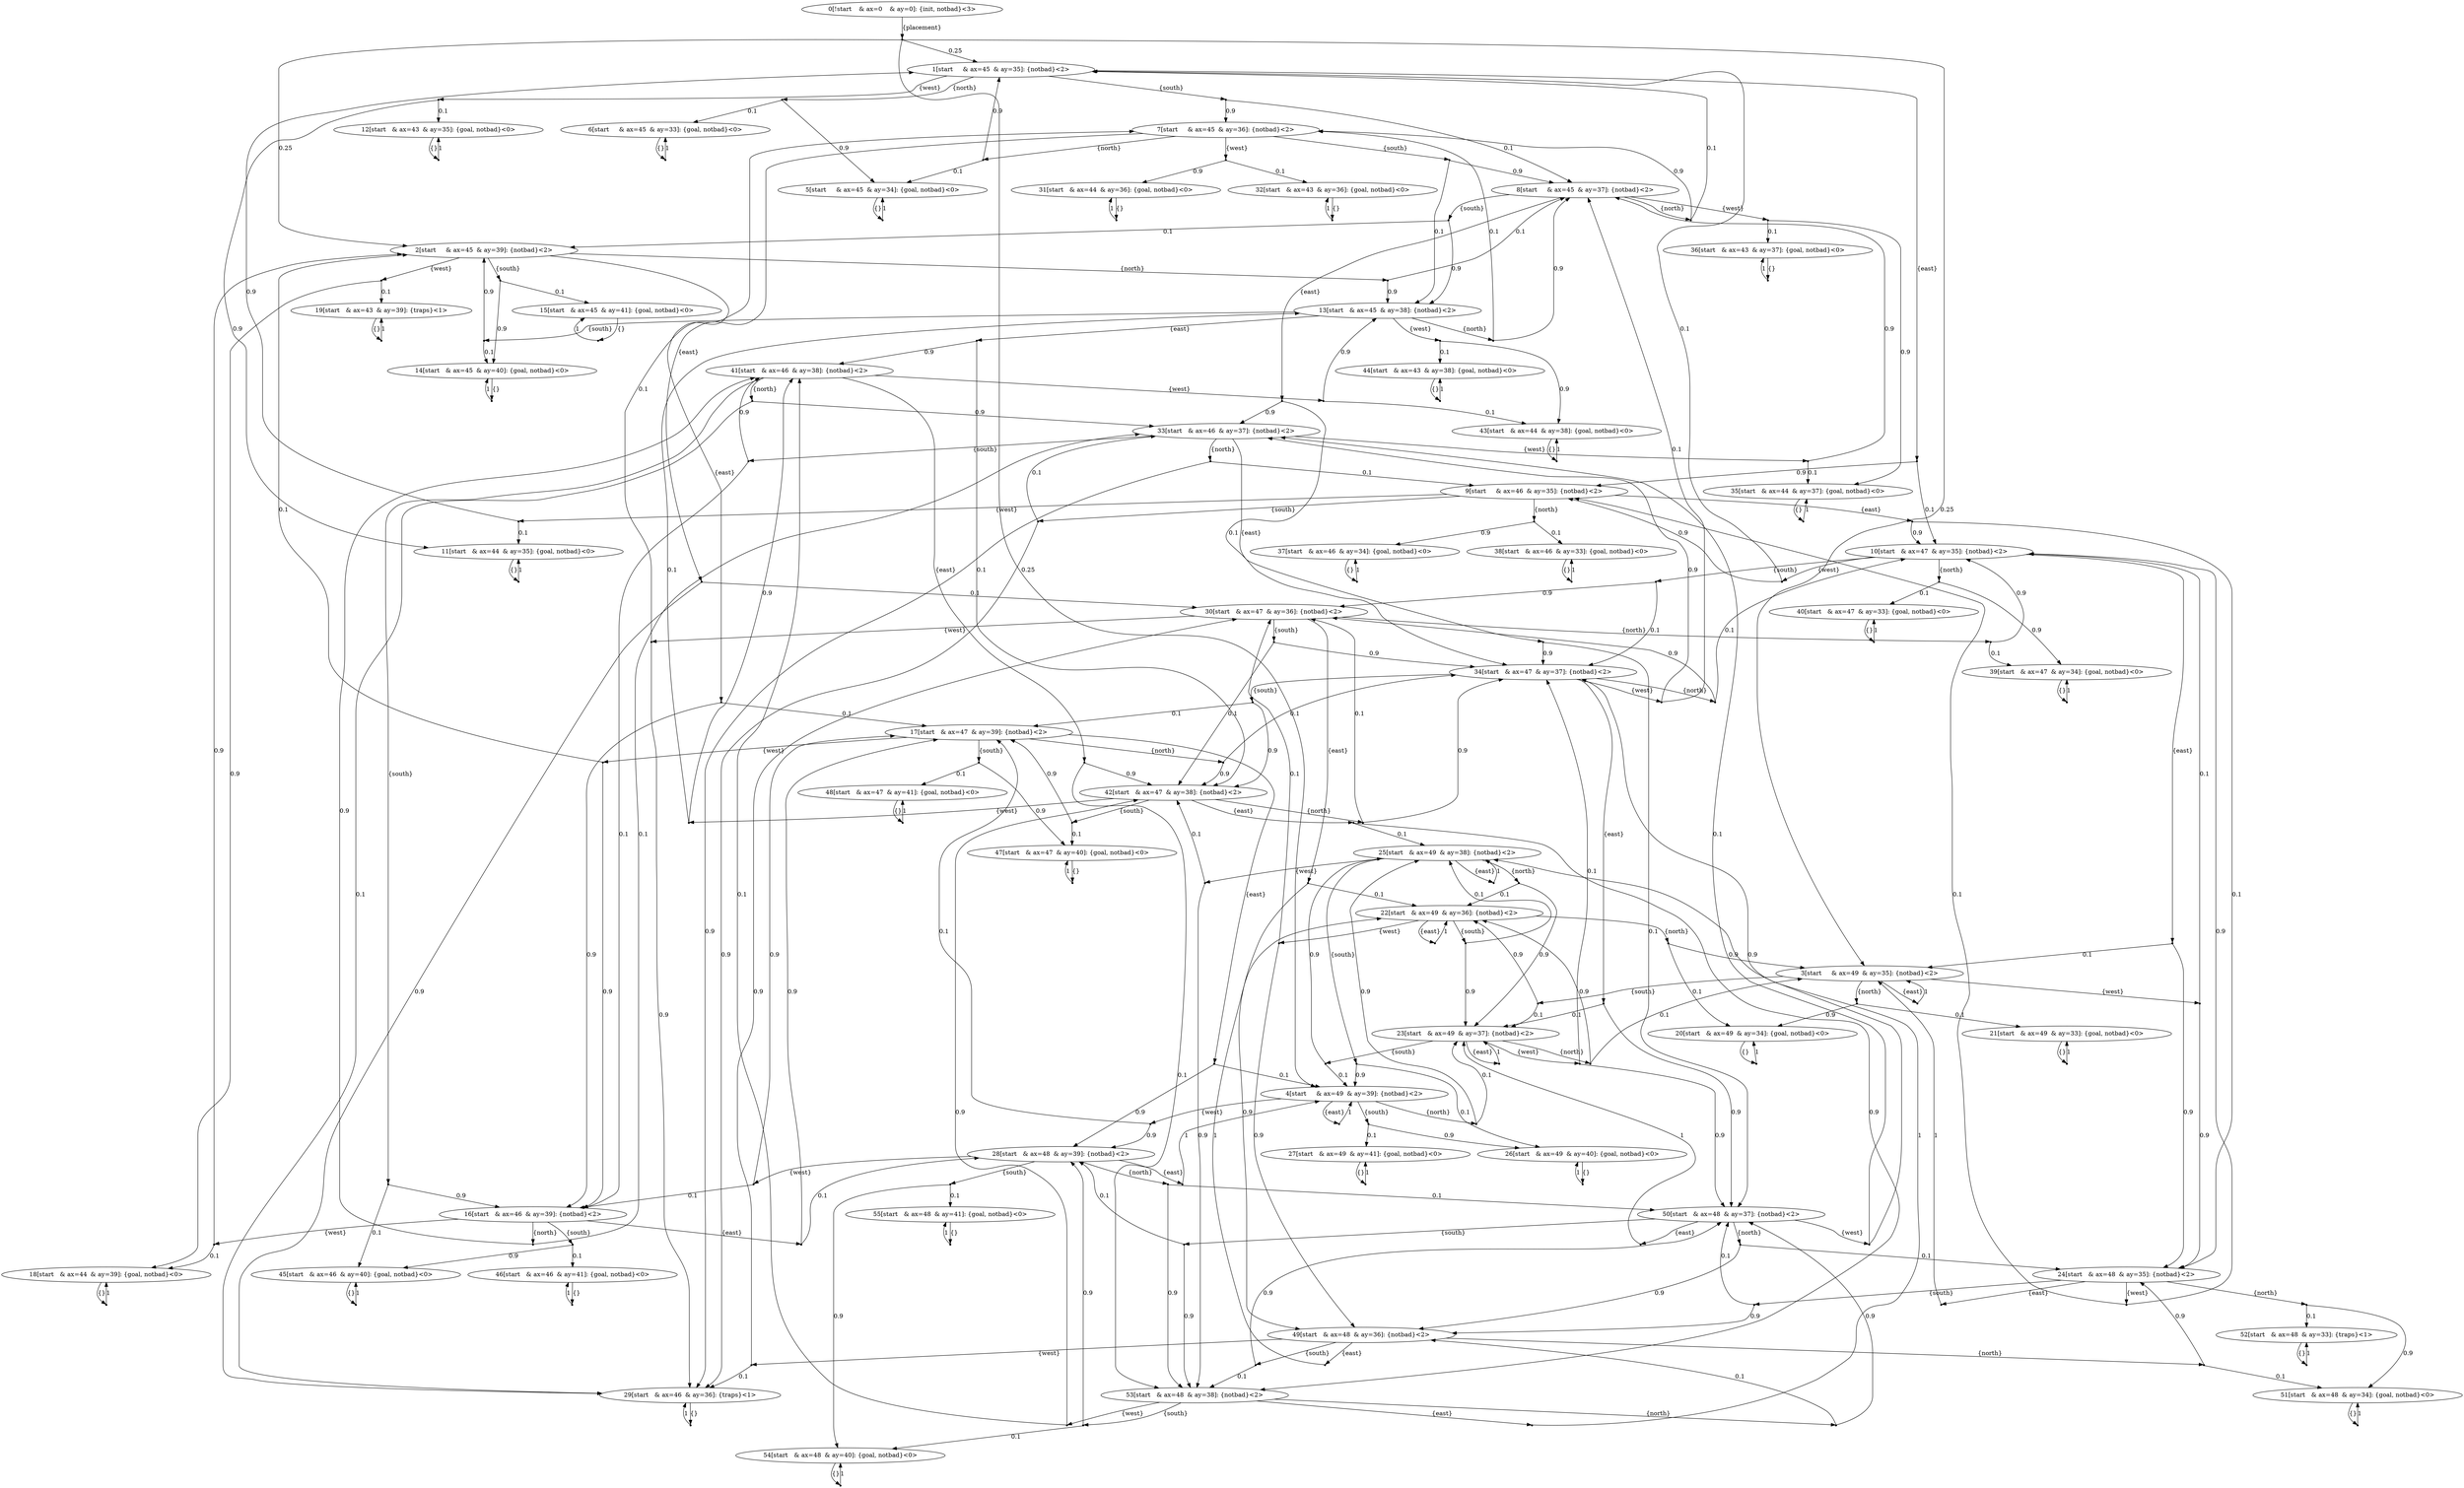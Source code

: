 digraph model {
	0 [ label = "0[!start	& ax=0	& ay=0]: {init, notbad}<3>" ];
	1 [ label = "1[start	& ax=45	& ay=35]: {notbad}<2>" ];
	2 [ label = "2[start	& ax=45	& ay=39]: {notbad}<2>" ];
	3 [ label = "3[start	& ax=49	& ay=35]: {notbad}<2>" ];
	4 [ label = "4[start	& ax=49	& ay=39]: {notbad}<2>" ];
	5 [ label = "5[start	& ax=45	& ay=34]: {goal, notbad}<0>" ];
	6 [ label = "6[start	& ax=45	& ay=33]: {goal, notbad}<0>" ];
	7 [ label = "7[start	& ax=45	& ay=36]: {notbad}<2>" ];
	8 [ label = "8[start	& ax=45	& ay=37]: {notbad}<2>" ];
	9 [ label = "9[start	& ax=46	& ay=35]: {notbad}<2>" ];
	10 [ label = "10[start	& ax=47	& ay=35]: {notbad}<2>" ];
	11 [ label = "11[start	& ax=44	& ay=35]: {goal, notbad}<0>" ];
	12 [ label = "12[start	& ax=43	& ay=35]: {goal, notbad}<0>" ];
	13 [ label = "13[start	& ax=45	& ay=38]: {notbad}<2>" ];
	14 [ label = "14[start	& ax=45	& ay=40]: {goal, notbad}<0>" ];
	15 [ label = "15[start	& ax=45	& ay=41]: {goal, notbad}<0>" ];
	16 [ label = "16[start	& ax=46	& ay=39]: {notbad}<2>" ];
	17 [ label = "17[start	& ax=47	& ay=39]: {notbad}<2>" ];
	18 [ label = "18[start	& ax=44	& ay=39]: {goal, notbad}<0>" ];
	19 [ label = "19[start	& ax=43	& ay=39]: {traps}<1>" ];
	20 [ label = "20[start	& ax=49	& ay=34]: {goal, notbad}<0>" ];
	21 [ label = "21[start	& ax=49	& ay=33]: {goal, notbad}<0>" ];
	22 [ label = "22[start	& ax=49	& ay=36]: {notbad}<2>" ];
	23 [ label = "23[start	& ax=49	& ay=37]: {notbad}<2>" ];
	24 [ label = "24[start	& ax=48	& ay=35]: {notbad}<2>" ];
	25 [ label = "25[start	& ax=49	& ay=38]: {notbad}<2>" ];
	26 [ label = "26[start	& ax=49	& ay=40]: {goal, notbad}<0>" ];
	27 [ label = "27[start	& ax=49	& ay=41]: {goal, notbad}<0>" ];
	28 [ label = "28[start	& ax=48	& ay=39]: {notbad}<2>" ];
	29 [ label = "29[start	& ax=46	& ay=36]: {traps}<1>" ];
	30 [ label = "30[start	& ax=47	& ay=36]: {notbad}<2>" ];
	31 [ label = "31[start	& ax=44	& ay=36]: {goal, notbad}<0>" ];
	32 [ label = "32[start	& ax=43	& ay=36]: {goal, notbad}<0>" ];
	33 [ label = "33[start	& ax=46	& ay=37]: {notbad}<2>" ];
	34 [ label = "34[start	& ax=47	& ay=37]: {notbad}<2>" ];
	35 [ label = "35[start	& ax=44	& ay=37]: {goal, notbad}<0>" ];
	36 [ label = "36[start	& ax=43	& ay=37]: {goal, notbad}<0>" ];
	37 [ label = "37[start	& ax=46	& ay=34]: {goal, notbad}<0>" ];
	38 [ label = "38[start	& ax=46	& ay=33]: {goal, notbad}<0>" ];
	39 [ label = "39[start	& ax=47	& ay=34]: {goal, notbad}<0>" ];
	40 [ label = "40[start	& ax=47	& ay=33]: {goal, notbad}<0>" ];
	41 [ label = "41[start	& ax=46	& ay=38]: {notbad}<2>" ];
	42 [ label = "42[start	& ax=47	& ay=38]: {notbad}<2>" ];
	43 [ label = "43[start	& ax=44	& ay=38]: {goal, notbad}<0>" ];
	44 [ label = "44[start	& ax=43	& ay=38]: {goal, notbad}<0>" ];
	45 [ label = "45[start	& ax=46	& ay=40]: {goal, notbad}<0>" ];
	46 [ label = "46[start	& ax=46	& ay=41]: {goal, notbad}<0>" ];
	47 [ label = "47[start	& ax=47	& ay=40]: {goal, notbad}<0>" ];
	48 [ label = "48[start	& ax=47	& ay=41]: {goal, notbad}<0>" ];
	49 [ label = "49[start	& ax=48	& ay=36]: {notbad}<2>" ];
	50 [ label = "50[start	& ax=48	& ay=37]: {notbad}<2>" ];
	51 [ label = "51[start	& ax=48	& ay=34]: {goal, notbad}<0>" ];
	52 [ label = "52[start	& ax=48	& ay=33]: {traps}<1>" ];
	53 [ label = "53[start	& ax=48	& ay=38]: {notbad}<2>" ];
	54 [ label = "54[start	& ax=48	& ay=40]: {goal, notbad}<0>" ];
	55 [ label = "55[start	& ax=48	& ay=41]: {goal, notbad}<0>" ];
	"0c0" [shape = "point"];
	0 -> "0c0" [ label = "{placement}"]
;
	"0c0" -> 1 [ label= "0.25" ];
	"0c0" -> 2 [ label= "0.25" ];
	"0c0" -> 3 [ label= "0.25" ];
	"0c0" -> 4 [ label= "0.25" ];
	"1c0" [shape = "point"];
	1 -> "1c0" [ label = "{north}"]
;
	"1c0" -> 5 [ label= "0.9" ];
	"1c0" -> 6 [ label= "0.1" ];
	"1c1" [shape = "point"];
	1 -> "1c1" [ label = "{south}"]
;
	"1c1" -> 7 [ label= "0.9" ];
	"1c1" -> 8 [ label= "0.1" ];
	"1c2" [shape = "point"];
	1 -> "1c2" [ label = "{east}"]
;
	"1c2" -> 9 [ label= "0.9" ];
	"1c2" -> 10 [ label= "0.1" ];
	"1c3" [shape = "point"];
	1 -> "1c3" [ label = "{west}"]
;
	"1c3" -> 11 [ label= "0.9" ];
	"1c3" -> 12 [ label= "0.1" ];
	"2c0" [shape = "point"];
	2 -> "2c0" [ label = "{north}"]
;
	"2c0" -> 8 [ label= "0.1" ];
	"2c0" -> 13 [ label= "0.9" ];
	"2c1" [shape = "point"];
	2 -> "2c1" [ label = "{south}"]
;
	"2c1" -> 14 [ label= "0.9" ];
	"2c1" -> 15 [ label= "0.1" ];
	"2c2" [shape = "point"];
	2 -> "2c2" [ label = "{east}"]
;
	"2c2" -> 16 [ label= "0.9" ];
	"2c2" -> 17 [ label= "0.1" ];
	"2c3" [shape = "point"];
	2 -> "2c3" [ label = "{west}"]
;
	"2c3" -> 18 [ label= "0.9" ];
	"2c3" -> 19 [ label= "0.1" ];
	"3c0" [shape = "point"];
	3 -> "3c0" [ label = "{north}"]
;
	"3c0" -> 20 [ label= "0.9" ];
	"3c0" -> 21 [ label= "0.1" ];
	"3c1" [shape = "point"];
	3 -> "3c1" [ label = "{south}"]
;
	"3c1" -> 22 [ label= "0.9" ];
	"3c1" -> 23 [ label= "0.1" ];
	"3c2" [shape = "point"];
	3 -> "3c2" [ label = "{east}"]
;
	"3c2" -> 3 [ label= "1" ];
	"3c3" [shape = "point"];
	3 -> "3c3" [ label = "{west}"]
;
	"3c3" -> 10 [ label= "0.1" ];
	"3c3" -> 24 [ label= "0.9" ];
	"4c0" [shape = "point"];
	4 -> "4c0" [ label = "{north}"]
;
	"4c0" -> 23 [ label= "0.1" ];
	"4c0" -> 25 [ label= "0.9" ];
	"4c1" [shape = "point"];
	4 -> "4c1" [ label = "{south}"]
;
	"4c1" -> 26 [ label= "0.9" ];
	"4c1" -> 27 [ label= "0.1" ];
	"4c2" [shape = "point"];
	4 -> "4c2" [ label = "{east}"]
;
	"4c2" -> 4 [ label= "1" ];
	"4c3" [shape = "point"];
	4 -> "4c3" [ label = "{west}"]
;
	"4c3" -> 17 [ label= "0.1" ];
	"4c3" -> 28 [ label= "0.9" ];
	"5c0" [shape = "point"];
	5 -> "5c0" [ label = "{}"]
;
	"5c0" -> 5 [ label= "1" ];
	"6c0" [shape = "point"];
	6 -> "6c0" [ label = "{}"]
;
	"6c0" -> 6 [ label= "1" ];
	"7c0" [shape = "point"];
	7 -> "7c0" [ label = "{north}"]
;
	"7c0" -> 1 [ label= "0.9" ];
	"7c0" -> 5 [ label= "0.1" ];
	"7c1" [shape = "point"];
	7 -> "7c1" [ label = "{south}"]
;
	"7c1" -> 8 [ label= "0.9" ];
	"7c1" -> 13 [ label= "0.1" ];
	"7c2" [shape = "point"];
	7 -> "7c2" [ label = "{east}"]
;
	"7c2" -> 29 [ label= "0.9" ];
	"7c2" -> 30 [ label= "0.1" ];
	"7c3" [shape = "point"];
	7 -> "7c3" [ label = "{west}"]
;
	"7c3" -> 31 [ label= "0.9" ];
	"7c3" -> 32 [ label= "0.1" ];
	"8c0" [shape = "point"];
	8 -> "8c0" [ label = "{north}"]
;
	"8c0" -> 1 [ label= "0.1" ];
	"8c0" -> 7 [ label= "0.9" ];
	"8c1" [shape = "point"];
	8 -> "8c1" [ label = "{south}"]
;
	"8c1" -> 2 [ label= "0.1" ];
	"8c1" -> 13 [ label= "0.9" ];
	"8c2" [shape = "point"];
	8 -> "8c2" [ label = "{east}"]
;
	"8c2" -> 33 [ label= "0.9" ];
	"8c2" -> 34 [ label= "0.1" ];
	"8c3" [shape = "point"];
	8 -> "8c3" [ label = "{west}"]
;
	"8c3" -> 35 [ label= "0.9" ];
	"8c3" -> 36 [ label= "0.1" ];
	"9c0" [shape = "point"];
	9 -> "9c0" [ label = "{north}"]
;
	"9c0" -> 37 [ label= "0.9" ];
	"9c0" -> 38 [ label= "0.1" ];
	"9c1" [shape = "point"];
	9 -> "9c1" [ label = "{south}"]
;
	"9c1" -> 29 [ label= "0.9" ];
	"9c1" -> 33 [ label= "0.1" ];
	"9c2" [shape = "point"];
	9 -> "9c2" [ label = "{east}"]
;
	"9c2" -> 10 [ label= "0.9" ];
	"9c2" -> 24 [ label= "0.1" ];
	"9c3" [shape = "point"];
	9 -> "9c3" [ label = "{west}"]
;
	"9c3" -> 1 [ label= "0.9" ];
	"9c3" -> 11 [ label= "0.1" ];
	"10c0" [shape = "point"];
	10 -> "10c0" [ label = "{north}"]
;
	"10c0" -> 39 [ label= "0.9" ];
	"10c0" -> 40 [ label= "0.1" ];
	"10c1" [shape = "point"];
	10 -> "10c1" [ label = "{south}"]
;
	"10c1" -> 30 [ label= "0.9" ];
	"10c1" -> 34 [ label= "0.1" ];
	"10c2" [shape = "point"];
	10 -> "10c2" [ label = "{east}"]
;
	"10c2" -> 3 [ label= "0.1" ];
	"10c2" -> 24 [ label= "0.9" ];
	"10c3" [shape = "point"];
	10 -> "10c3" [ label = "{west}"]
;
	"10c3" -> 1 [ label= "0.1" ];
	"10c3" -> 9 [ label= "0.9" ];
	"11c0" [shape = "point"];
	11 -> "11c0" [ label = "{}"]
;
	"11c0" -> 11 [ label= "1" ];
	"12c0" [shape = "point"];
	12 -> "12c0" [ label = "{}"]
;
	"12c0" -> 12 [ label= "1" ];
	"13c0" [shape = "point"];
	13 -> "13c0" [ label = "{north}"]
;
	"13c0" -> 7 [ label= "0.1" ];
	"13c0" -> 8 [ label= "0.9" ];
	"13c1" [shape = "point"];
	13 -> "13c1" [ label = "{south}"]
;
	"13c1" -> 2 [ label= "0.9" ];
	"13c1" -> 14 [ label= "0.1" ];
	"13c2" [shape = "point"];
	13 -> "13c2" [ label = "{east}"]
;
	"13c2" -> 41 [ label= "0.9" ];
	"13c2" -> 42 [ label= "0.1" ];
	"13c3" [shape = "point"];
	13 -> "13c3" [ label = "{west}"]
;
	"13c3" -> 43 [ label= "0.9" ];
	"13c3" -> 44 [ label= "0.1" ];
	"14c0" [shape = "point"];
	14 -> "14c0" [ label = "{}"]
;
	"14c0" -> 14 [ label= "1" ];
	"15c0" [shape = "point"];
	15 -> "15c0" [ label = "{}"]
;
	"15c0" -> 15 [ label= "1" ];
	"16c0" [shape = "point"];
	16 -> "16c0" [ label = "{north}"]
;
	"16c0" -> 33 [ label= "0.1" ];
	"16c0" -> 41 [ label= "0.9" ];
	"16c1" [shape = "point"];
	16 -> "16c1" [ label = "{south}"]
;
	"16c1" -> 45 [ label= "0.9" ];
	"16c1" -> 46 [ label= "0.1" ];
	"16c2" [shape = "point"];
	16 -> "16c2" [ label = "{east}"]
;
	"16c2" -> 17 [ label= "0.9" ];
	"16c2" -> 28 [ label= "0.1" ];
	"16c3" [shape = "point"];
	16 -> "16c3" [ label = "{west}"]
;
	"16c3" -> 2 [ label= "0.9" ];
	"16c3" -> 18 [ label= "0.1" ];
	"17c0" [shape = "point"];
	17 -> "17c0" [ label = "{north}"]
;
	"17c0" -> 34 [ label= "0.1" ];
	"17c0" -> 42 [ label= "0.9" ];
	"17c1" [shape = "point"];
	17 -> "17c1" [ label = "{south}"]
;
	"17c1" -> 47 [ label= "0.9" ];
	"17c1" -> 48 [ label= "0.1" ];
	"17c2" [shape = "point"];
	17 -> "17c2" [ label = "{east}"]
;
	"17c2" -> 4 [ label= "0.1" ];
	"17c2" -> 28 [ label= "0.9" ];
	"17c3" [shape = "point"];
	17 -> "17c3" [ label = "{west}"]
;
	"17c3" -> 2 [ label= "0.1" ];
	"17c3" -> 16 [ label= "0.9" ];
	"18c0" [shape = "point"];
	18 -> "18c0" [ label = "{}"]
;
	"18c0" -> 18 [ label= "1" ];
	"19c0" [shape = "point"];
	19 -> "19c0" [ label = "{}"]
;
	"19c0" -> 19 [ label= "1" ];
	"20c0" [shape = "point"];
	20 -> "20c0" [ label = "{}"]
;
	"20c0" -> 20 [ label= "1" ];
	"21c0" [shape = "point"];
	21 -> "21c0" [ label = "{}"]
;
	"21c0" -> 21 [ label= "1" ];
	"22c0" [shape = "point"];
	22 -> "22c0" [ label = "{north}"]
;
	"22c0" -> 3 [ label= "0.9" ];
	"22c0" -> 20 [ label= "0.1" ];
	"22c1" [shape = "point"];
	22 -> "22c1" [ label = "{south}"]
;
	"22c1" -> 23 [ label= "0.9" ];
	"22c1" -> 25 [ label= "0.1" ];
	"22c2" [shape = "point"];
	22 -> "22c2" [ label = "{east}"]
;
	"22c2" -> 22 [ label= "1" ];
	"22c3" [shape = "point"];
	22 -> "22c3" [ label = "{west}"]
;
	"22c3" -> 30 [ label= "0.1" ];
	"22c3" -> 49 [ label= "0.9" ];
	"23c0" [shape = "point"];
	23 -> "23c0" [ label = "{north}"]
;
	"23c0" -> 3 [ label= "0.1" ];
	"23c0" -> 22 [ label= "0.9" ];
	"23c1" [shape = "point"];
	23 -> "23c1" [ label = "{south}"]
;
	"23c1" -> 4 [ label= "0.1" ];
	"23c1" -> 25 [ label= "0.9" ];
	"23c2" [shape = "point"];
	23 -> "23c2" [ label = "{east}"]
;
	"23c2" -> 23 [ label= "1" ];
	"23c3" [shape = "point"];
	23 -> "23c3" [ label = "{west}"]
;
	"23c3" -> 34 [ label= "0.1" ];
	"23c3" -> 50 [ label= "0.9" ];
	"24c0" [shape = "point"];
	24 -> "24c0" [ label = "{north}"]
;
	"24c0" -> 51 [ label= "0.9" ];
	"24c0" -> 52 [ label= "0.1" ];
	"24c1" [shape = "point"];
	24 -> "24c1" [ label = "{south}"]
;
	"24c1" -> 49 [ label= "0.9" ];
	"24c1" -> 50 [ label= "0.1" ];
	"24c2" [shape = "point"];
	24 -> "24c2" [ label = "{east}"]
;
	"24c2" -> 3 [ label= "1" ];
	"24c3" [shape = "point"];
	24 -> "24c3" [ label = "{west}"]
;
	"24c3" -> 9 [ label= "0.1" ];
	"24c3" -> 10 [ label= "0.9" ];
	"25c0" [shape = "point"];
	25 -> "25c0" [ label = "{north}"]
;
	"25c0" -> 22 [ label= "0.1" ];
	"25c0" -> 23 [ label= "0.9" ];
	"25c1" [shape = "point"];
	25 -> "25c1" [ label = "{south}"]
;
	"25c1" -> 4 [ label= "0.9" ];
	"25c1" -> 26 [ label= "0.1" ];
	"25c2" [shape = "point"];
	25 -> "25c2" [ label = "{east}"]
;
	"25c2" -> 25 [ label= "1" ];
	"25c3" [shape = "point"];
	25 -> "25c3" [ label = "{west}"]
;
	"25c3" -> 42 [ label= "0.1" ];
	"25c3" -> 53 [ label= "0.9" ];
	"26c0" [shape = "point"];
	26 -> "26c0" [ label = "{}"]
;
	"26c0" -> 26 [ label= "1" ];
	"27c0" [shape = "point"];
	27 -> "27c0" [ label = "{}"]
;
	"27c0" -> 27 [ label= "1" ];
	"28c0" [shape = "point"];
	28 -> "28c0" [ label = "{north}"]
;
	"28c0" -> 50 [ label= "0.1" ];
	"28c0" -> 53 [ label= "0.9" ];
	"28c1" [shape = "point"];
	28 -> "28c1" [ label = "{south}"]
;
	"28c1" -> 54 [ label= "0.9" ];
	"28c1" -> 55 [ label= "0.1" ];
	"28c2" [shape = "point"];
	28 -> "28c2" [ label = "{east}"]
;
	"28c2" -> 4 [ label= "1" ];
	"28c3" [shape = "point"];
	28 -> "28c3" [ label = "{west}"]
;
	"28c3" -> 16 [ label= "0.1" ];
	"28c3" -> 17 [ label= "0.9" ];
	"29c0" [shape = "point"];
	29 -> "29c0" [ label = "{}"]
;
	"29c0" -> 29 [ label= "1" ];
	"30c0" [shape = "point"];
	30 -> "30c0" [ label = "{north}"]
;
	"30c0" -> 10 [ label= "0.9" ];
	"30c0" -> 39 [ label= "0.1" ];
	"30c1" [shape = "point"];
	30 -> "30c1" [ label = "{south}"]
;
	"30c1" -> 34 [ label= "0.9" ];
	"30c1" -> 42 [ label= "0.1" ];
	"30c2" [shape = "point"];
	30 -> "30c2" [ label = "{east}"]
;
	"30c2" -> 22 [ label= "0.1" ];
	"30c2" -> 49 [ label= "0.9" ];
	"30c3" [shape = "point"];
	30 -> "30c3" [ label = "{west}"]
;
	"30c3" -> 7 [ label= "0.1" ];
	"30c3" -> 29 [ label= "0.9" ];
	"31c0" [shape = "point"];
	31 -> "31c0" [ label = "{}"]
;
	"31c0" -> 31 [ label= "1" ];
	"32c0" [shape = "point"];
	32 -> "32c0" [ label = "{}"]
;
	"32c0" -> 32 [ label= "1" ];
	"33c0" [shape = "point"];
	33 -> "33c0" [ label = "{north}"]
;
	"33c0" -> 9 [ label= "0.1" ];
	"33c0" -> 29 [ label= "0.9" ];
	"33c1" [shape = "point"];
	33 -> "33c1" [ label = "{south}"]
;
	"33c1" -> 16 [ label= "0.1" ];
	"33c1" -> 41 [ label= "0.9" ];
	"33c2" [shape = "point"];
	33 -> "33c2" [ label = "{east}"]
;
	"33c2" -> 34 [ label= "0.9" ];
	"33c2" -> 50 [ label= "0.1" ];
	"33c3" [shape = "point"];
	33 -> "33c3" [ label = "{west}"]
;
	"33c3" -> 8 [ label= "0.9" ];
	"33c3" -> 35 [ label= "0.1" ];
	"34c0" [shape = "point"];
	34 -> "34c0" [ label = "{north}"]
;
	"34c0" -> 10 [ label= "0.1" ];
	"34c0" -> 30 [ label= "0.9" ];
	"34c1" [shape = "point"];
	34 -> "34c1" [ label = "{south}"]
;
	"34c1" -> 17 [ label= "0.1" ];
	"34c1" -> 42 [ label= "0.9" ];
	"34c2" [shape = "point"];
	34 -> "34c2" [ label = "{east}"]
;
	"34c2" -> 23 [ label= "0.1" ];
	"34c2" -> 50 [ label= "0.9" ];
	"34c3" [shape = "point"];
	34 -> "34c3" [ label = "{west}"]
;
	"34c3" -> 8 [ label= "0.1" ];
	"34c3" -> 33 [ label= "0.9" ];
	"35c0" [shape = "point"];
	35 -> "35c0" [ label = "{}"]
;
	"35c0" -> 35 [ label= "1" ];
	"36c0" [shape = "point"];
	36 -> "36c0" [ label = "{}"]
;
	"36c0" -> 36 [ label= "1" ];
	"37c0" [shape = "point"];
	37 -> "37c0" [ label = "{}"]
;
	"37c0" -> 37 [ label= "1" ];
	"38c0" [shape = "point"];
	38 -> "38c0" [ label = "{}"]
;
	"38c0" -> 38 [ label= "1" ];
	"39c0" [shape = "point"];
	39 -> "39c0" [ label = "{}"]
;
	"39c0" -> 39 [ label= "1" ];
	"40c0" [shape = "point"];
	40 -> "40c0" [ label = "{}"]
;
	"40c0" -> 40 [ label= "1" ];
	"41c0" [shape = "point"];
	41 -> "41c0" [ label = "{north}"]
;
	"41c0" -> 29 [ label= "0.1" ];
	"41c0" -> 33 [ label= "0.9" ];
	"41c1" [shape = "point"];
	41 -> "41c1" [ label = "{south}"]
;
	"41c1" -> 16 [ label= "0.9" ];
	"41c1" -> 45 [ label= "0.1" ];
	"41c2" [shape = "point"];
	41 -> "41c2" [ label = "{east}"]
;
	"41c2" -> 42 [ label= "0.9" ];
	"41c2" -> 53 [ label= "0.1" ];
	"41c3" [shape = "point"];
	41 -> "41c3" [ label = "{west}"]
;
	"41c3" -> 13 [ label= "0.9" ];
	"41c3" -> 43 [ label= "0.1" ];
	"42c0" [shape = "point"];
	42 -> "42c0" [ label = "{north}"]
;
	"42c0" -> 30 [ label= "0.1" ];
	"42c0" -> 34 [ label= "0.9" ];
	"42c1" [shape = "point"];
	42 -> "42c1" [ label = "{south}"]
;
	"42c1" -> 17 [ label= "0.9" ];
	"42c1" -> 47 [ label= "0.1" ];
	"42c2" [shape = "point"];
	42 -> "42c2" [ label = "{east}"]
;
	"42c2" -> 25 [ label= "0.1" ];
	"42c2" -> 53 [ label= "0.9" ];
	"42c3" [shape = "point"];
	42 -> "42c3" [ label = "{west}"]
;
	"42c3" -> 13 [ label= "0.1" ];
	"42c3" -> 41 [ label= "0.9" ];
	"43c0" [shape = "point"];
	43 -> "43c0" [ label = "{}"]
;
	"43c0" -> 43 [ label= "1" ];
	"44c0" [shape = "point"];
	44 -> "44c0" [ label = "{}"]
;
	"44c0" -> 44 [ label= "1" ];
	"45c0" [shape = "point"];
	45 -> "45c0" [ label = "{}"]
;
	"45c0" -> 45 [ label= "1" ];
	"46c0" [shape = "point"];
	46 -> "46c0" [ label = "{}"]
;
	"46c0" -> 46 [ label= "1" ];
	"47c0" [shape = "point"];
	47 -> "47c0" [ label = "{}"]
;
	"47c0" -> 47 [ label= "1" ];
	"48c0" [shape = "point"];
	48 -> "48c0" [ label = "{}"]
;
	"48c0" -> 48 [ label= "1" ];
	"49c0" [shape = "point"];
	49 -> "49c0" [ label = "{north}"]
;
	"49c0" -> 24 [ label= "0.9" ];
	"49c0" -> 51 [ label= "0.1" ];
	"49c1" [shape = "point"];
	49 -> "49c1" [ label = "{south}"]
;
	"49c1" -> 50 [ label= "0.9" ];
	"49c1" -> 53 [ label= "0.1" ];
	"49c2" [shape = "point"];
	49 -> "49c2" [ label = "{east}"]
;
	"49c2" -> 22 [ label= "1" ];
	"49c3" [shape = "point"];
	49 -> "49c3" [ label = "{west}"]
;
	"49c3" -> 29 [ label= "0.1" ];
	"49c3" -> 30 [ label= "0.9" ];
	"50c0" [shape = "point"];
	50 -> "50c0" [ label = "{north}"]
;
	"50c0" -> 24 [ label= "0.1" ];
	"50c0" -> 49 [ label= "0.9" ];
	"50c1" [shape = "point"];
	50 -> "50c1" [ label = "{south}"]
;
	"50c1" -> 28 [ label= "0.1" ];
	"50c1" -> 53 [ label= "0.9" ];
	"50c2" [shape = "point"];
	50 -> "50c2" [ label = "{east}"]
;
	"50c2" -> 23 [ label= "1" ];
	"50c3" [shape = "point"];
	50 -> "50c3" [ label = "{west}"]
;
	"50c3" -> 33 [ label= "0.1" ];
	"50c3" -> 34 [ label= "0.9" ];
	"51c0" [shape = "point"];
	51 -> "51c0" [ label = "{}"]
;
	"51c0" -> 51 [ label= "1" ];
	"52c0" [shape = "point"];
	52 -> "52c0" [ label = "{}"]
;
	"52c0" -> 52 [ label= "1" ];
	"53c0" [shape = "point"];
	53 -> "53c0" [ label = "{north}"]
;
	"53c0" -> 49 [ label= "0.1" ];
	"53c0" -> 50 [ label= "0.9" ];
	"53c1" [shape = "point"];
	53 -> "53c1" [ label = "{south}"]
;
	"53c1" -> 28 [ label= "0.9" ];
	"53c1" -> 54 [ label= "0.1" ];
	"53c2" [shape = "point"];
	53 -> "53c2" [ label = "{east}"]
;
	"53c2" -> 25 [ label= "1" ];
	"53c3" [shape = "point"];
	53 -> "53c3" [ label = "{west}"]
;
	"53c3" -> 41 [ label= "0.1" ];
	"53c3" -> 42 [ label= "0.9" ];
	"54c0" [shape = "point"];
	54 -> "54c0" [ label = "{}"]
;
	"54c0" -> 54 [ label= "1" ];
	"55c0" [shape = "point"];
	55 -> "55c0" [ label = "{}"]
;
	"55c0" -> 55 [ label= "1" ];
}
